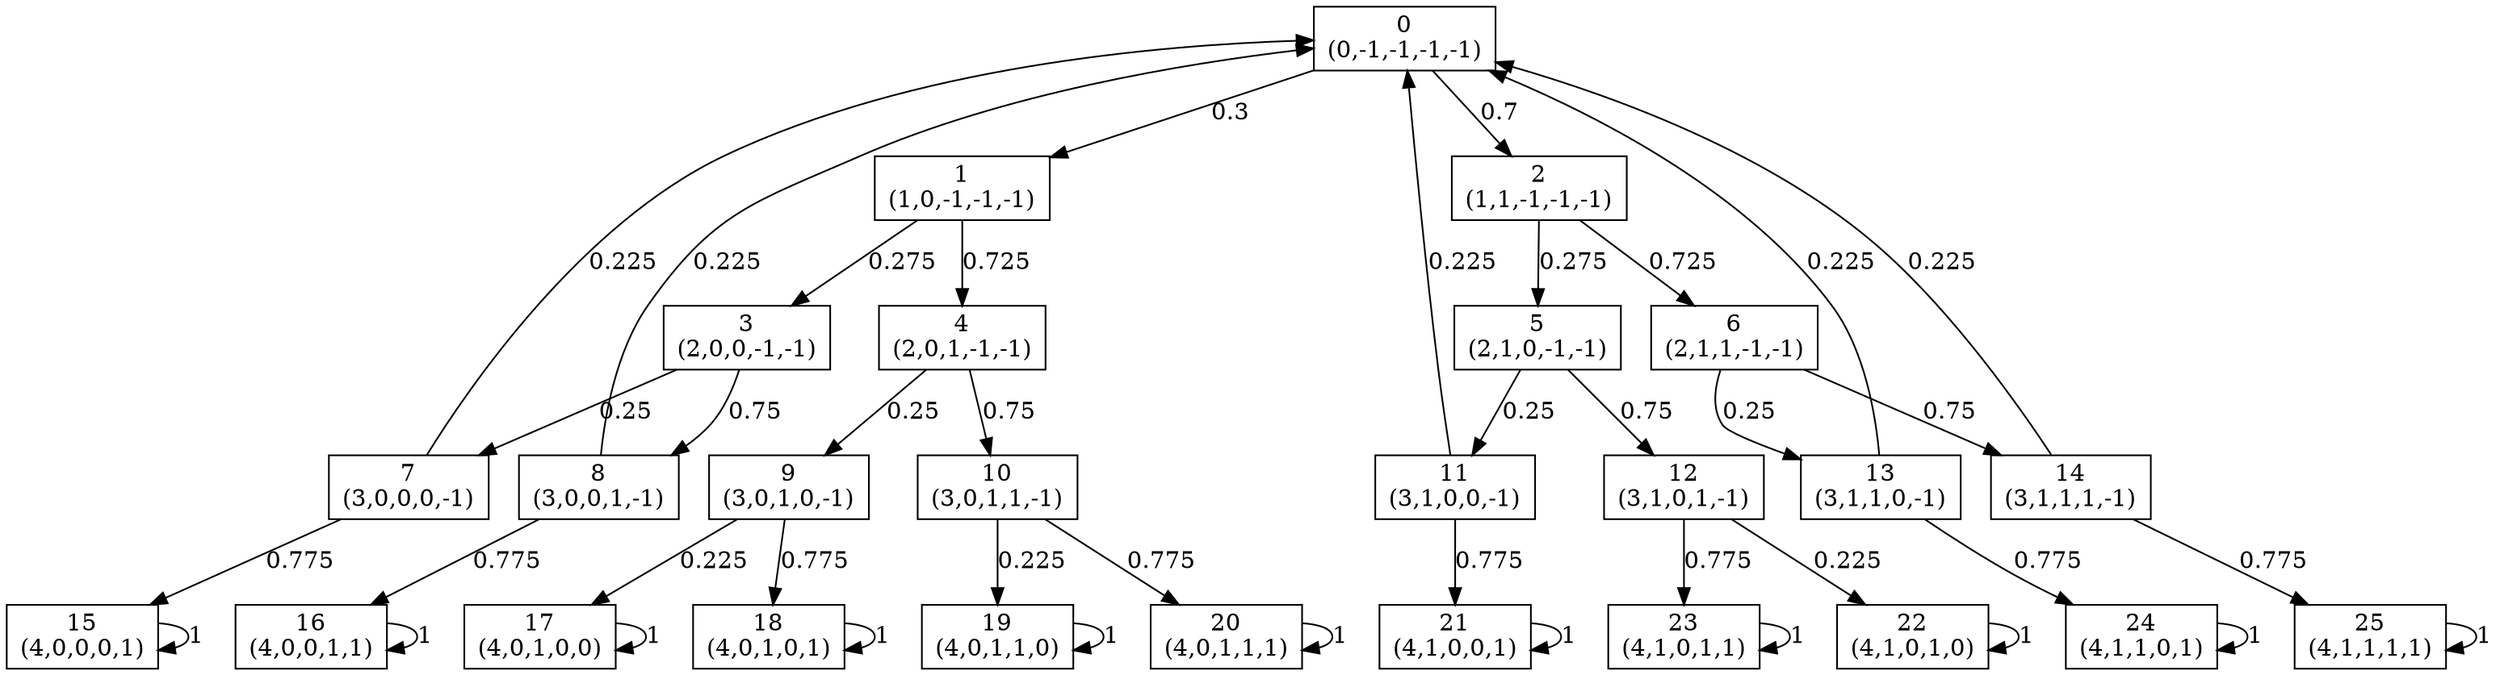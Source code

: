 digraph P {
node [shape=box];
0 -> 1 [ label="0.3" ];
0 -> 2 [ label="0.7" ];
1 -> 3 [ label="0.275" ];
1 -> 4 [ label="0.725" ];
2 -> 5 [ label="0.275" ];
2 -> 6 [ label="0.725" ];
3 -> 7 [ label="0.25" ];
3 -> 8 [ label="0.75" ];
4 -> 9 [ label="0.25" ];
4 -> 10 [ label="0.75" ];
5 -> 11 [ label="0.25" ];
5 -> 12 [ label="0.75" ];
6 -> 13 [ label="0.25" ];
6 -> 14 [ label="0.75" ];
7 -> 0 [ label="0.225" ];
7 -> 15 [ label="0.775" ];
8 -> 0 [ label="0.225" ];
8 -> 16 [ label="0.775" ];
9 -> 17 [ label="0.225" ];
9 -> 18 [ label="0.775" ];
10 -> 19 [ label="0.225" ];
10 -> 20 [ label="0.775" ];
11 -> 0 [ label="0.225" ];
11 -> 21 [ label="0.775" ];
12 -> 22 [ label="0.225" ];
12 -> 23 [ label="0.775" ];
13 -> 0 [ label="0.225" ];
13 -> 24 [ label="0.775" ];
14 -> 0 [ label="0.225" ];
14 -> 25 [ label="0.775" ];
15 -> 15 [ label="1" ];
16 -> 16 [ label="1" ];
17 -> 17 [ label="1" ];
18 -> 18 [ label="1" ];
19 -> 19 [ label="1" ];
20 -> 20 [ label="1" ];
21 -> 21 [ label="1" ];
22 -> 22 [ label="1" ];
23 -> 23 [ label="1" ];
24 -> 24 [ label="1" ];
25 -> 25 [ label="1" ];
0 [label="0\n(0,-1,-1,-1,-1)"];
1 [label="1\n(1,0,-1,-1,-1)"];
2 [label="2\n(1,1,-1,-1,-1)"];
3 [label="3\n(2,0,0,-1,-1)"];
4 [label="4\n(2,0,1,-1,-1)"];
5 [label="5\n(2,1,0,-1,-1)"];
6 [label="6\n(2,1,1,-1,-1)"];
7 [label="7\n(3,0,0,0,-1)"];
8 [label="8\n(3,0,0,1,-1)"];
9 [label="9\n(3,0,1,0,-1)"];
10 [label="10\n(3,0,1,1,-1)"];
11 [label="11\n(3,1,0,0,-1)"];
12 [label="12\n(3,1,0,1,-1)"];
13 [label="13\n(3,1,1,0,-1)"];
14 [label="14\n(3,1,1,1,-1)"];
15 [label="15\n(4,0,0,0,1)"];
16 [label="16\n(4,0,0,1,1)"];
17 [label="17\n(4,0,1,0,0)"];
18 [label="18\n(4,0,1,0,1)"];
19 [label="19\n(4,0,1,1,0)"];
20 [label="20\n(4,0,1,1,1)"];
21 [label="21\n(4,1,0,0,1)"];
22 [label="22\n(4,1,0,1,0)"];
23 [label="23\n(4,1,0,1,1)"];
24 [label="24\n(4,1,1,0,1)"];
25 [label="25\n(4,1,1,1,1)"];
}
